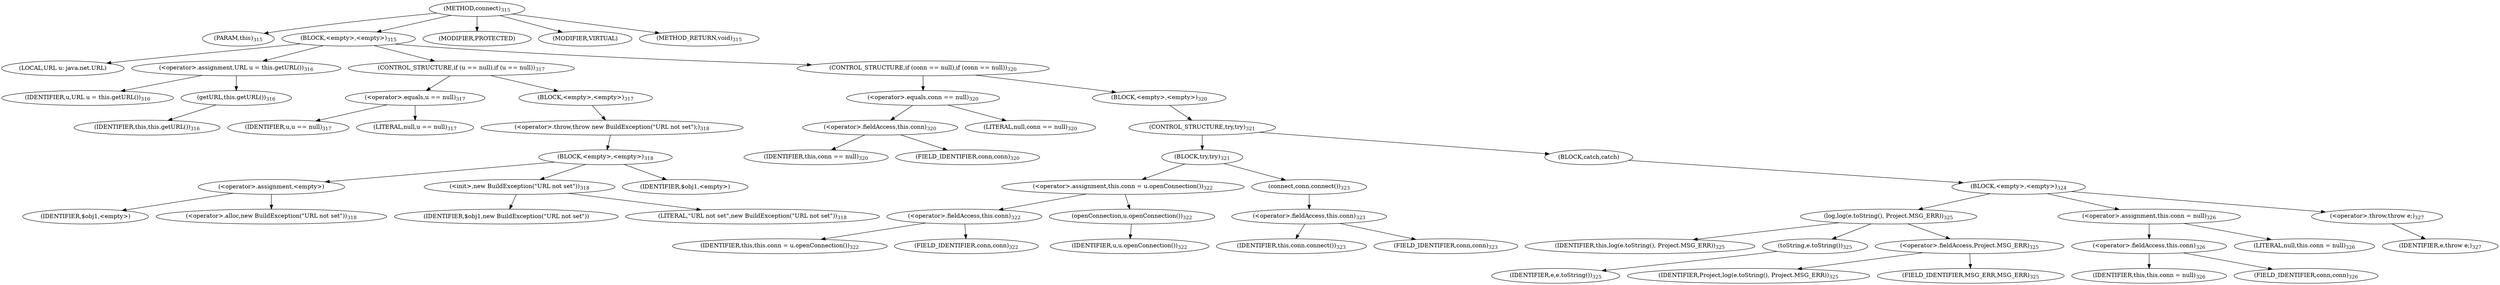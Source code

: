 digraph "connect" {  
"476" [label = <(METHOD,connect)<SUB>315</SUB>> ]
"69" [label = <(PARAM,this)<SUB>315</SUB>> ]
"477" [label = <(BLOCK,&lt;empty&gt;,&lt;empty&gt;)<SUB>315</SUB>> ]
"478" [label = <(LOCAL,URL u: java.net.URL)> ]
"479" [label = <(&lt;operator&gt;.assignment,URL u = this.getURL())<SUB>316</SUB>> ]
"480" [label = <(IDENTIFIER,u,URL u = this.getURL())<SUB>316</SUB>> ]
"481" [label = <(getURL,this.getURL())<SUB>316</SUB>> ]
"68" [label = <(IDENTIFIER,this,this.getURL())<SUB>316</SUB>> ]
"482" [label = <(CONTROL_STRUCTURE,if (u == null),if (u == null))<SUB>317</SUB>> ]
"483" [label = <(&lt;operator&gt;.equals,u == null)<SUB>317</SUB>> ]
"484" [label = <(IDENTIFIER,u,u == null)<SUB>317</SUB>> ]
"485" [label = <(LITERAL,null,u == null)<SUB>317</SUB>> ]
"486" [label = <(BLOCK,&lt;empty&gt;,&lt;empty&gt;)<SUB>317</SUB>> ]
"487" [label = <(&lt;operator&gt;.throw,throw new BuildException(&quot;URL not set&quot;);)<SUB>318</SUB>> ]
"488" [label = <(BLOCK,&lt;empty&gt;,&lt;empty&gt;)<SUB>318</SUB>> ]
"489" [label = <(&lt;operator&gt;.assignment,&lt;empty&gt;)> ]
"490" [label = <(IDENTIFIER,$obj1,&lt;empty&gt;)> ]
"491" [label = <(&lt;operator&gt;.alloc,new BuildException(&quot;URL not set&quot;))<SUB>318</SUB>> ]
"492" [label = <(&lt;init&gt;,new BuildException(&quot;URL not set&quot;))<SUB>318</SUB>> ]
"493" [label = <(IDENTIFIER,$obj1,new BuildException(&quot;URL not set&quot;))> ]
"494" [label = <(LITERAL,&quot;URL not set&quot;,new BuildException(&quot;URL not set&quot;))<SUB>318</SUB>> ]
"495" [label = <(IDENTIFIER,$obj1,&lt;empty&gt;)> ]
"496" [label = <(CONTROL_STRUCTURE,if (conn == null),if (conn == null))<SUB>320</SUB>> ]
"497" [label = <(&lt;operator&gt;.equals,conn == null)<SUB>320</SUB>> ]
"498" [label = <(&lt;operator&gt;.fieldAccess,this.conn)<SUB>320</SUB>> ]
"499" [label = <(IDENTIFIER,this,conn == null)<SUB>320</SUB>> ]
"500" [label = <(FIELD_IDENTIFIER,conn,conn)<SUB>320</SUB>> ]
"501" [label = <(LITERAL,null,conn == null)<SUB>320</SUB>> ]
"502" [label = <(BLOCK,&lt;empty&gt;,&lt;empty&gt;)<SUB>320</SUB>> ]
"503" [label = <(CONTROL_STRUCTURE,try,try)<SUB>321</SUB>> ]
"504" [label = <(BLOCK,try,try)<SUB>321</SUB>> ]
"505" [label = <(&lt;operator&gt;.assignment,this.conn = u.openConnection())<SUB>322</SUB>> ]
"506" [label = <(&lt;operator&gt;.fieldAccess,this.conn)<SUB>322</SUB>> ]
"507" [label = <(IDENTIFIER,this,this.conn = u.openConnection())<SUB>322</SUB>> ]
"508" [label = <(FIELD_IDENTIFIER,conn,conn)<SUB>322</SUB>> ]
"509" [label = <(openConnection,u.openConnection())<SUB>322</SUB>> ]
"510" [label = <(IDENTIFIER,u,u.openConnection())<SUB>322</SUB>> ]
"511" [label = <(connect,conn.connect())<SUB>323</SUB>> ]
"512" [label = <(&lt;operator&gt;.fieldAccess,this.conn)<SUB>323</SUB>> ]
"513" [label = <(IDENTIFIER,this,conn.connect())<SUB>323</SUB>> ]
"514" [label = <(FIELD_IDENTIFIER,conn,conn)<SUB>323</SUB>> ]
"515" [label = <(BLOCK,catch,catch)> ]
"516" [label = <(BLOCK,&lt;empty&gt;,&lt;empty&gt;)<SUB>324</SUB>> ]
"517" [label = <(log,log(e.toString(), Project.MSG_ERR))<SUB>325</SUB>> ]
"70" [label = <(IDENTIFIER,this,log(e.toString(), Project.MSG_ERR))<SUB>325</SUB>> ]
"518" [label = <(toString,e.toString())<SUB>325</SUB>> ]
"519" [label = <(IDENTIFIER,e,e.toString())<SUB>325</SUB>> ]
"520" [label = <(&lt;operator&gt;.fieldAccess,Project.MSG_ERR)<SUB>325</SUB>> ]
"521" [label = <(IDENTIFIER,Project,log(e.toString(), Project.MSG_ERR))<SUB>325</SUB>> ]
"522" [label = <(FIELD_IDENTIFIER,MSG_ERR,MSG_ERR)<SUB>325</SUB>> ]
"523" [label = <(&lt;operator&gt;.assignment,this.conn = null)<SUB>326</SUB>> ]
"524" [label = <(&lt;operator&gt;.fieldAccess,this.conn)<SUB>326</SUB>> ]
"525" [label = <(IDENTIFIER,this,this.conn = null)<SUB>326</SUB>> ]
"526" [label = <(FIELD_IDENTIFIER,conn,conn)<SUB>326</SUB>> ]
"527" [label = <(LITERAL,null,this.conn = null)<SUB>326</SUB>> ]
"528" [label = <(&lt;operator&gt;.throw,throw e;)<SUB>327</SUB>> ]
"529" [label = <(IDENTIFIER,e,throw e;)<SUB>327</SUB>> ]
"530" [label = <(MODIFIER,PROTECTED)> ]
"531" [label = <(MODIFIER,VIRTUAL)> ]
"532" [label = <(METHOD_RETURN,void)<SUB>315</SUB>> ]
  "476" -> "69" 
  "476" -> "477" 
  "476" -> "530" 
  "476" -> "531" 
  "476" -> "532" 
  "477" -> "478" 
  "477" -> "479" 
  "477" -> "482" 
  "477" -> "496" 
  "479" -> "480" 
  "479" -> "481" 
  "481" -> "68" 
  "482" -> "483" 
  "482" -> "486" 
  "483" -> "484" 
  "483" -> "485" 
  "486" -> "487" 
  "487" -> "488" 
  "488" -> "489" 
  "488" -> "492" 
  "488" -> "495" 
  "489" -> "490" 
  "489" -> "491" 
  "492" -> "493" 
  "492" -> "494" 
  "496" -> "497" 
  "496" -> "502" 
  "497" -> "498" 
  "497" -> "501" 
  "498" -> "499" 
  "498" -> "500" 
  "502" -> "503" 
  "503" -> "504" 
  "503" -> "515" 
  "504" -> "505" 
  "504" -> "511" 
  "505" -> "506" 
  "505" -> "509" 
  "506" -> "507" 
  "506" -> "508" 
  "509" -> "510" 
  "511" -> "512" 
  "512" -> "513" 
  "512" -> "514" 
  "515" -> "516" 
  "516" -> "517" 
  "516" -> "523" 
  "516" -> "528" 
  "517" -> "70" 
  "517" -> "518" 
  "517" -> "520" 
  "518" -> "519" 
  "520" -> "521" 
  "520" -> "522" 
  "523" -> "524" 
  "523" -> "527" 
  "524" -> "525" 
  "524" -> "526" 
  "528" -> "529" 
}
